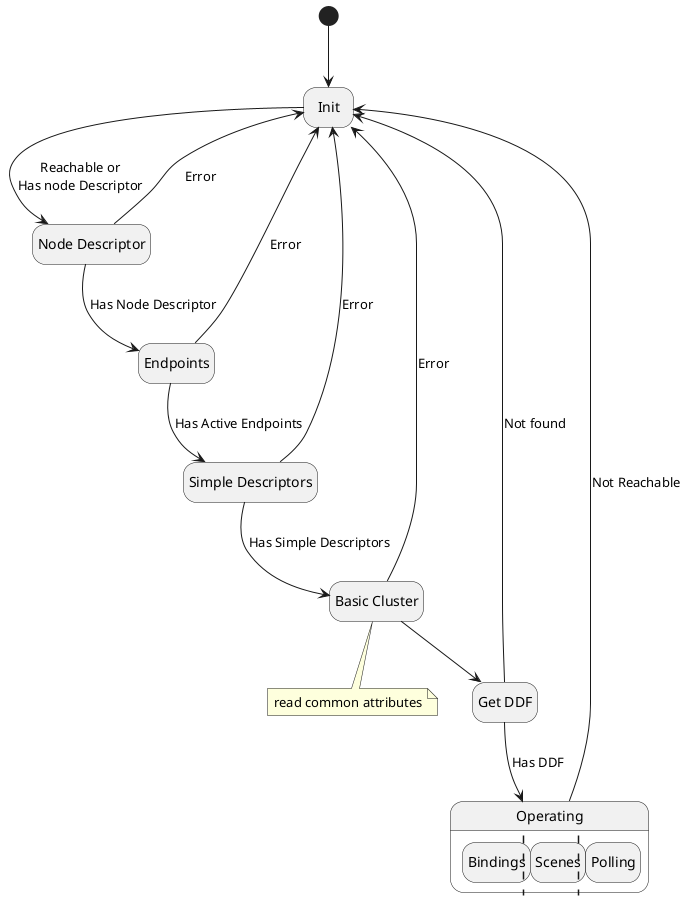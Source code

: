 @startuml
hide empty description
state Init
state "Node Descriptor" as NodeDescriptor
state Endpoints as "Endpoints"
state "Simple Descriptors" as SimpleDescriptors
state "Basic Cluster" as BasicCluster
state "Get DDF" as GetDDF

[*] --> Init
Init --> NodeDescriptor : Reachable or\nHas node Descriptor

NodeDescriptor --> Init : Error
NodeDescriptor --> Endpoints : Has Node Descriptor

Endpoints --> SimpleDescriptors : Has Active Endpoints
Endpoints --> Init : Error

SimpleDescriptors --> BasicCluster : Has Simple Descriptors
SimpleDescriptors --> Init : Error

BasicCluster --> GetDDF
BasicCluster --> Init : Error
note bottom of BasicCluster : read common attributes


GetDDF --> Init : Not found
GetDDF --> Operating : Has DDF

state Operating {
  state Bindings
  ||
  state Scenes
  ||
  state "Polling"
}


Operating --> Init : Not Reachable
@enduml
